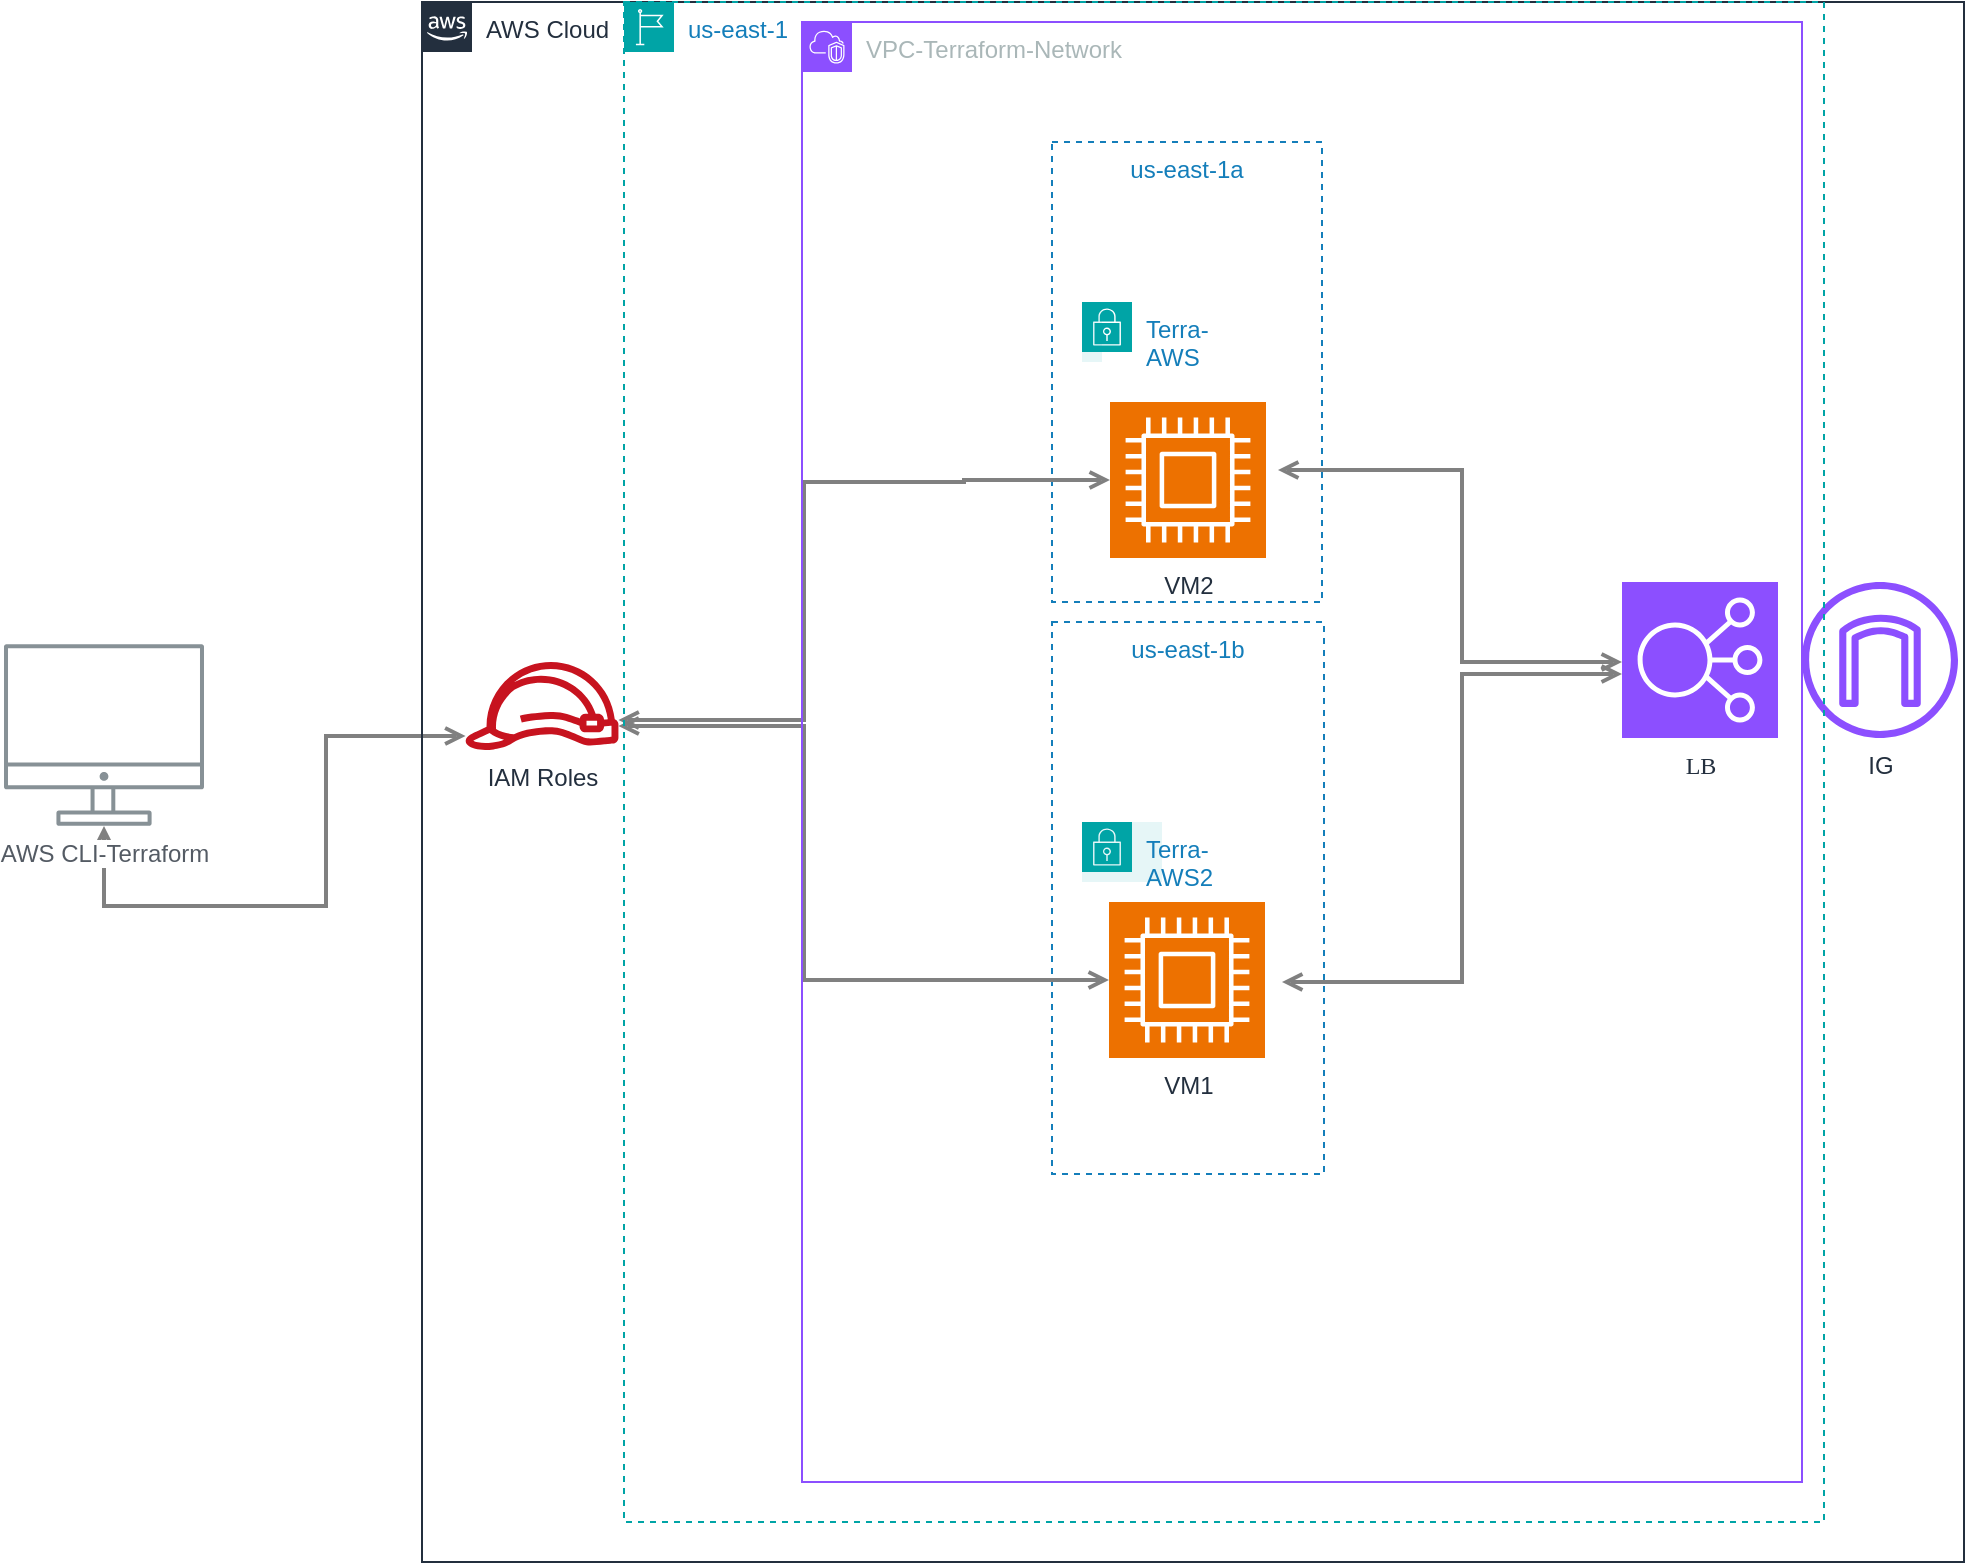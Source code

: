 <mxfile version="24.2.1" type="github">
  <diagram id="Ht1M8jgEwFfnCIfOTk4-" name="Page-1">
    <mxGraphModel dx="1434" dy="772" grid="1" gridSize="10" guides="1" tooltips="1" connect="1" arrows="1" fold="1" page="1" pageScale="1" pageWidth="1169" pageHeight="827" math="0" shadow="0">
      <root>
        <mxCell id="0" />
        <mxCell id="1" parent="0" />
        <mxCell id="UEzPUAAOIrF-is8g5C7q-128" style="edgeStyle=orthogonalEdgeStyle;rounded=0;orthogonalLoop=1;jettySize=auto;html=1;startArrow=open;startFill=0;endArrow=open;endFill=0;strokeWidth=2;strokeColor=#808080;" parent="1" source="UEzPUAAOIrF-is8g5C7q-109" target="UEzPUAAOIrF-is8g5C7q-122" edge="1">
          <mxGeometry relative="1" as="geometry">
            <Array as="points">
              <mxPoint x="200" y="462" />
              <mxPoint x="311" y="462" />
              <mxPoint x="311" y="377" />
            </Array>
            <mxPoint x="369.5" y="376.5" as="targetPoint" />
          </mxGeometry>
        </mxCell>
        <mxCell id="UEzPUAAOIrF-is8g5C7q-109" value="AWS CLI-Terraform" style="outlineConnect=0;gradientColor=none;fontColor=#545B64;strokeColor=none;fillColor=#879196;dashed=0;verticalLabelPosition=bottom;verticalAlign=top;align=center;html=1;fontSize=12;fontStyle=0;aspect=fixed;shape=mxgraph.aws4.illustration_desktop;pointerEvents=1;labelBackgroundColor=#ffffff;" parent="1" vertex="1">
          <mxGeometry x="150" y="331" width="100" height="91" as="geometry" />
        </mxCell>
        <mxCell id="c8DQE4cssqNWpUL03nz6-8" value="AWS Cloud" style="points=[[0,0],[0.25,0],[0.5,0],[0.75,0],[1,0],[1,0.25],[1,0.5],[1,0.75],[1,1],[0.75,1],[0.5,1],[0.25,1],[0,1],[0,0.75],[0,0.5],[0,0.25]];outlineConnect=0;gradientColor=none;html=1;whiteSpace=wrap;fontSize=12;fontStyle=0;container=1;pointerEvents=0;collapsible=0;recursiveResize=0;shape=mxgraph.aws4.group;grIcon=mxgraph.aws4.group_aws_cloud_alt;strokeColor=#232F3E;fillColor=none;verticalAlign=top;align=left;spacingLeft=30;fontColor=#232F3E;dashed=0;" parent="1" vertex="1">
          <mxGeometry x="359" y="10" width="771" height="780" as="geometry" />
        </mxCell>
        <mxCell id="c8DQE4cssqNWpUL03nz6-11" value="us-east-1a" style="fillColor=none;strokeColor=#147EBA;dashed=1;verticalAlign=top;fontStyle=0;fontColor=#147EBA;whiteSpace=wrap;html=1;" parent="c8DQE4cssqNWpUL03nz6-8" vertex="1">
          <mxGeometry x="315" y="70" width="135" height="230" as="geometry" />
        </mxCell>
        <mxCell id="c8DQE4cssqNWpUL03nz6-12" value="us-east-1b" style="fillColor=none;strokeColor=#147EBA;dashed=1;verticalAlign=top;fontStyle=0;fontColor=#147EBA;whiteSpace=wrap;html=1;" parent="c8DQE4cssqNWpUL03nz6-8" vertex="1">
          <mxGeometry x="315" y="310" width="136" height="276" as="geometry" />
        </mxCell>
        <mxCell id="c8DQE4cssqNWpUL03nz6-2" value="VM2" style="sketch=0;points=[[0,0,0],[0.25,0,0],[0.5,0,0],[0.75,0,0],[1,0,0],[0,1,0],[0.25,1,0],[0.5,1,0],[0.75,1,0],[1,1,0],[0,0.25,0],[0,0.5,0],[0,0.75,0],[1,0.25,0],[1,0.5,0],[1,0.75,0]];outlineConnect=0;fontColor=#232F3E;fillColor=#ED7100;strokeColor=#ffffff;dashed=0;verticalLabelPosition=bottom;verticalAlign=top;align=center;html=1;fontSize=12;fontStyle=0;aspect=fixed;shape=mxgraph.aws4.resourceIcon;resIcon=mxgraph.aws4.compute;" parent="c8DQE4cssqNWpUL03nz6-8" vertex="1">
          <mxGeometry x="344" y="200" width="78" height="78" as="geometry" />
        </mxCell>
        <mxCell id="c8DQE4cssqNWpUL03nz6-1" value="VM1" style="sketch=0;points=[[0,0,0],[0.25,0,0],[0.5,0,0],[0.75,0,0],[1,0,0],[0,1,0],[0.25,1,0],[0.5,1,0],[0.75,1,0],[1,1,0],[0,0.25,0],[0,0.5,0],[0,0.75,0],[1,0.25,0],[1,0.5,0],[1,0.75,0]];outlineConnect=0;fontColor=#232F3E;fillColor=#ED7100;strokeColor=#ffffff;dashed=0;verticalLabelPosition=bottom;verticalAlign=top;align=center;html=1;fontSize=12;fontStyle=0;aspect=fixed;shape=mxgraph.aws4.resourceIcon;resIcon=mxgraph.aws4.compute;" parent="c8DQE4cssqNWpUL03nz6-8" vertex="1">
          <mxGeometry x="343.5" y="450" width="78" height="78" as="geometry" />
        </mxCell>
        <mxCell id="UEzPUAAOIrF-is8g5C7q-122" value="IAM Roles" style="outlineConnect=0;fontColor=#232F3E;gradientColor=none;fillColor=#C7131F;strokeColor=none;dashed=0;verticalLabelPosition=bottom;verticalAlign=top;align=center;html=1;fontSize=12;fontStyle=0;aspect=fixed;pointerEvents=1;shape=mxgraph.aws4.role;labelBackgroundColor=#ffffff;" parent="c8DQE4cssqNWpUL03nz6-8" vertex="1">
          <mxGeometry x="21.0" y="330" width="78" height="44" as="geometry" />
        </mxCell>
        <mxCell id="UEzPUAAOIrF-is8g5C7q-142" style="edgeStyle=orthogonalEdgeStyle;rounded=0;orthogonalLoop=1;jettySize=auto;html=1;startArrow=open;startFill=0;endArrow=open;endFill=0;strokeWidth=2;strokeColor=#808080;entryX=0;entryY=0.5;entryDx=0;entryDy=0;entryPerimeter=0;" parent="c8DQE4cssqNWpUL03nz6-8" source="UEzPUAAOIrF-is8g5C7q-122" target="c8DQE4cssqNWpUL03nz6-1" edge="1">
          <mxGeometry relative="1" as="geometry">
            <mxPoint x="88.5" y="361.5" as="sourcePoint" />
            <mxPoint x="221.501" y="361.5" as="targetPoint" />
            <Array as="points">
              <mxPoint x="191" y="362" />
              <mxPoint x="191" y="489" />
            </Array>
          </mxGeometry>
        </mxCell>
        <mxCell id="UEzPUAAOIrF-is8g5C7q-131" style="edgeStyle=orthogonalEdgeStyle;rounded=0;orthogonalLoop=1;jettySize=auto;html=1;startArrow=open;startFill=0;endArrow=open;endFill=0;strokeWidth=2;strokeColor=#808080;entryX=0;entryY=0.5;entryDx=0;entryDy=0;entryPerimeter=0;" parent="c8DQE4cssqNWpUL03nz6-8" source="UEzPUAAOIrF-is8g5C7q-122" target="c8DQE4cssqNWpUL03nz6-2" edge="1">
          <mxGeometry relative="1" as="geometry">
            <Array as="points">
              <mxPoint x="191" y="359" />
              <mxPoint x="191" y="240" />
              <mxPoint x="271" y="240" />
              <mxPoint x="271" y="239" />
            </Array>
            <mxPoint x="128.999" y="359" as="sourcePoint" />
            <mxPoint x="271" y="160" as="targetPoint" />
          </mxGeometry>
        </mxCell>
        <mxCell id="c8DQE4cssqNWpUL03nz6-13" value="VPC-Terraform-Network" style="points=[[0,0],[0.25,0],[0.5,0],[0.75,0],[1,0],[1,0.25],[1,0.5],[1,0.75],[1,1],[0.75,1],[0.5,1],[0.25,1],[0,1],[0,0.75],[0,0.5],[0,0.25]];outlineConnect=0;gradientColor=none;html=1;whiteSpace=wrap;fontSize=12;fontStyle=0;container=1;pointerEvents=0;collapsible=0;recursiveResize=0;shape=mxgraph.aws4.group;grIcon=mxgraph.aws4.group_vpc2;strokeColor=#8C4FFF;fillColor=none;verticalAlign=top;align=left;spacingLeft=30;fontColor=#AAB7B8;dashed=0;" parent="c8DQE4cssqNWpUL03nz6-8" vertex="1">
          <mxGeometry x="190" y="10" width="500" height="730" as="geometry" />
        </mxCell>
        <mxCell id="c8DQE4cssqNWpUL03nz6-18" value="LB" style="sketch=0;points=[[0,0,0],[0.25,0,0],[0.5,0,0],[0.75,0,0],[1,0,0],[0,1,0],[0.25,1,0],[0.5,1,0],[0.75,1,0],[1,1,0],[0,0.25,0],[0,0.5,0],[0,0.75,0],[1,0.25,0],[1,0.5,0],[1,0.75,0]];outlineConnect=0;fontColor=#232F3E;fillColor=#8C4FFF;strokeColor=#ffffff;dashed=0;verticalLabelPosition=bottom;verticalAlign=top;align=center;html=1;fontSize=12;fontStyle=0;aspect=fixed;shape=mxgraph.aws4.resourceIcon;resIcon=mxgraph.aws4.elastic_load_balancing;fontFamily=Verdana;" parent="c8DQE4cssqNWpUL03nz6-13" vertex="1">
          <mxGeometry x="410" y="280" width="78" height="78" as="geometry" />
        </mxCell>
        <mxCell id="UEzPUAAOIrF-is8g5C7q-134" style="edgeStyle=orthogonalEdgeStyle;rounded=0;orthogonalLoop=1;jettySize=auto;html=1;startArrow=open;startFill=0;endArrow=open;endFill=0;strokeWidth=2;strokeColor=#808080;" parent="c8DQE4cssqNWpUL03nz6-13" edge="1">
          <mxGeometry relative="1" as="geometry">
            <Array as="points">
              <mxPoint x="330" y="224" />
              <mxPoint x="330" y="320" />
              <mxPoint x="410" y="320" />
            </Array>
            <mxPoint x="237.999" y="224" as="sourcePoint" />
            <mxPoint x="410" y="320" as="targetPoint" />
          </mxGeometry>
        </mxCell>
        <mxCell id="c8DQE4cssqNWpUL03nz6-24" style="edgeStyle=orthogonalEdgeStyle;rounded=0;orthogonalLoop=1;jettySize=auto;html=1;startArrow=open;startFill=0;endArrow=open;endFill=0;strokeWidth=2;strokeColor=#808080;" parent="c8DQE4cssqNWpUL03nz6-13" edge="1">
          <mxGeometry relative="1" as="geometry">
            <Array as="points">
              <mxPoint x="330" y="480" />
              <mxPoint x="330" y="326" />
            </Array>
            <mxPoint x="240" y="480" as="sourcePoint" />
            <mxPoint x="410" y="326" as="targetPoint" />
          </mxGeometry>
        </mxCell>
        <mxCell id="c8DQE4cssqNWpUL03nz6-27" value="Terra-AWS2" style="points=[[0,0],[0.25,0],[0.5,0],[0.75,0],[1,0],[1,0.25],[1,0.5],[1,0.75],[1,1],[0.75,1],[0.5,1],[0.25,1],[0,1],[0,0.75],[0,0.5],[0,0.25]];outlineConnect=0;gradientColor=none;html=1;whiteSpace=wrap;fontSize=12;fontStyle=0;container=1;pointerEvents=0;collapsible=0;recursiveResize=0;shape=mxgraph.aws4.group;grIcon=mxgraph.aws4.group_security_group;grStroke=0;strokeColor=#00A4A6;fillColor=#E6F6F7;verticalAlign=top;align=left;spacingLeft=30;fontColor=#147EBA;dashed=0;" parent="c8DQE4cssqNWpUL03nz6-13" vertex="1">
          <mxGeometry x="140" y="400" width="40" height="30" as="geometry" />
        </mxCell>
        <mxCell id="c8DQE4cssqNWpUL03nz6-28" value="Terra-AWS" style="points=[[0,0],[0.25,0],[0.5,0],[0.75,0],[1,0],[1,0.25],[1,0.5],[1,0.75],[1,1],[0.75,1],[0.5,1],[0.25,1],[0,1],[0,0.75],[0,0.5],[0,0.25]];outlineConnect=0;gradientColor=none;html=1;whiteSpace=wrap;fontSize=12;fontStyle=0;container=1;pointerEvents=0;collapsible=0;recursiveResize=0;shape=mxgraph.aws4.group;grIcon=mxgraph.aws4.group_security_group;grStroke=0;strokeColor=#00A4A6;fillColor=#E6F6F7;verticalAlign=top;align=left;spacingLeft=30;fontColor=#147EBA;dashed=0;" parent="c8DQE4cssqNWpUL03nz6-13" vertex="1">
          <mxGeometry x="140" y="140" width="10" height="30" as="geometry" />
        </mxCell>
        <mxCell id="c8DQE4cssqNWpUL03nz6-19" value="IG" style="sketch=0;outlineConnect=0;fontColor=#232F3E;gradientColor=none;fillColor=#8C4FFF;strokeColor=none;dashed=0;verticalLabelPosition=bottom;verticalAlign=top;align=center;html=1;fontSize=12;fontStyle=0;aspect=fixed;pointerEvents=1;shape=mxgraph.aws4.internet_gateway;" parent="c8DQE4cssqNWpUL03nz6-8" vertex="1">
          <mxGeometry x="690" y="290" width="78" height="78" as="geometry" />
        </mxCell>
        <mxCell id="c8DQE4cssqNWpUL03nz6-31" value="us-east-1" style="points=[[0,0],[0.25,0],[0.5,0],[0.75,0],[1,0],[1,0.25],[1,0.5],[1,0.75],[1,1],[0.75,1],[0.5,1],[0.25,1],[0,1],[0,0.75],[0,0.5],[0,0.25]];outlineConnect=0;gradientColor=none;html=1;whiteSpace=wrap;fontSize=12;fontStyle=0;container=1;pointerEvents=0;collapsible=0;recursiveResize=0;shape=mxgraph.aws4.group;grIcon=mxgraph.aws4.group_region;strokeColor=#00A4A6;fillColor=none;verticalAlign=top;align=left;spacingLeft=30;fontColor=#147EBA;dashed=1;" parent="1" vertex="1">
          <mxGeometry x="460" y="10" width="600" height="760" as="geometry" />
        </mxCell>
      </root>
    </mxGraphModel>
  </diagram>
</mxfile>
